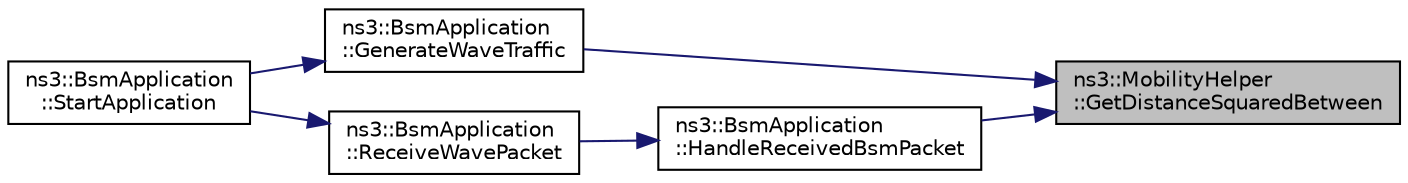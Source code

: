 digraph "ns3::MobilityHelper::GetDistanceSquaredBetween"
{
 // LATEX_PDF_SIZE
  edge [fontname="Helvetica",fontsize="10",labelfontname="Helvetica",labelfontsize="10"];
  node [fontname="Helvetica",fontsize="10",shape=record];
  rankdir="RL";
  Node1 [label="ns3::MobilityHelper\l::GetDistanceSquaredBetween",height=0.2,width=0.4,color="black", fillcolor="grey75", style="filled", fontcolor="black",tooltip=" "];
  Node1 -> Node2 [dir="back",color="midnightblue",fontsize="10",style="solid",fontname="Helvetica"];
  Node2 [label="ns3::BsmApplication\l::GenerateWaveTraffic",height=0.2,width=0.4,color="black", fillcolor="white", style="filled",URL="$classns3_1_1_bsm_application.html#a22a009e7512e5df69dd9b81f96d15f51",tooltip="Creates and transmits a WAVE BSM packet."];
  Node2 -> Node3 [dir="back",color="midnightblue",fontsize="10",style="solid",fontname="Helvetica"];
  Node3 [label="ns3::BsmApplication\l::StartApplication",height=0.2,width=0.4,color="black", fillcolor="white", style="filled",URL="$classns3_1_1_bsm_application.html#a2caf2e381d781dfde58e39f19a220523",tooltip="Called at time specified by Start."];
  Node1 -> Node4 [dir="back",color="midnightblue",fontsize="10",style="solid",fontname="Helvetica"];
  Node4 [label="ns3::BsmApplication\l::HandleReceivedBsmPacket",height=0.2,width=0.4,color="black", fillcolor="white", style="filled",URL="$classns3_1_1_bsm_application.html#ac70236a81b0967274fd55884f4935741",tooltip="Handle the receipt of a WAVE BSM packet from sender to receiver."];
  Node4 -> Node5 [dir="back",color="midnightblue",fontsize="10",style="solid",fontname="Helvetica"];
  Node5 [label="ns3::BsmApplication\l::ReceiveWavePacket",height=0.2,width=0.4,color="black", fillcolor="white", style="filled",URL="$classns3_1_1_bsm_application.html#a554561257f6be190892532b80e7eeb81",tooltip="Receive a WAVE BSM packet."];
  Node5 -> Node3 [dir="back",color="midnightblue",fontsize="10",style="solid",fontname="Helvetica"];
}
